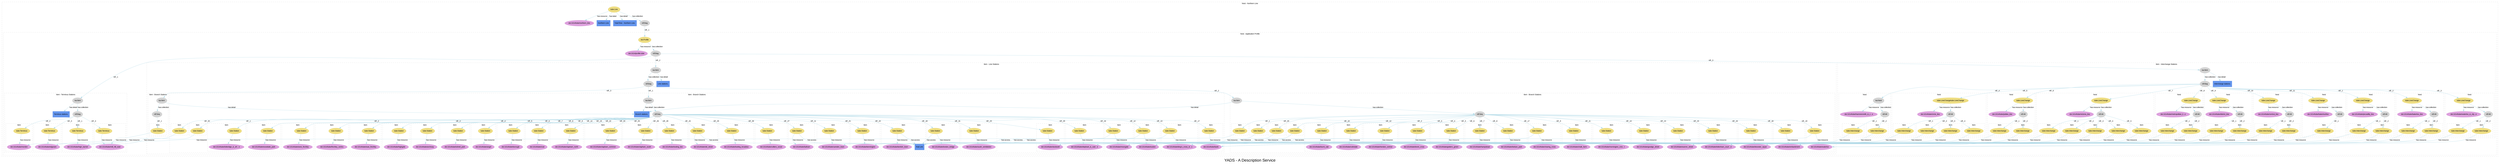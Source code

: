 
digraph yads { 



graph [

  fontname=arial, fontsize=24

  label="YADS - A Description Service"

];

node [

  fontname=arial, fontsize=11, fontcolor=black,

  style=filled, color=cornflowerblue,

];

edge [

  fontname=arial, fontsize=11, fontcolor=black,

  style=filled, color=lightblue,

];

rankdir=TB;



subgraph cluster_1 {



  style=dashed; color=lightgrey;

  fontname=arial; fontsize=11;

  fontcolor="black"; label="Nest - Northern Line";



  ":_1" [label="tube:Line", color=lightgoldenrod];

  ":_1" -> "doi:1014/tube/northern_line" [label="has:resource", URL="http://www2.elsevier.co.uk/~tony/1014/yads-schema-2002-04-03#resource"];



  ":_1" -> "node_2" [label="has:label", URL="http://www2.elsevier.co.uk/~tony/1014/yads-schema-2002-04-03#label"];

  ":_1" -> "node_3" [label="has:detail", URL="http://www2.elsevier.co.uk/~tony/1014/yads-schema-2002-04-03#detail"];

  ":_1" -> ":_2" [label="has:collection", URL="http://www2.elsevier.co.uk/~tony/1014/yads-schema-2002-04-03#collection"];

  ":_2" [label="rdf:Bag", color=lightgrey];

  "doi:1014/tube/northern_line" [color=plum, URL="http://dx.doi.org/1014/tube/northern_line"];

  "node_2" [shape=box, label="Northern Line"];

  "node_3" [shape=box, label="TubeTime - Northern Line."];

  ":_2" [label="rdf:Bag", color=lightgrey, URL="http://www.w3.org/1999/02/22-rdf-syntax-ns#Bag"];

  ":_2" -> ":_3" [label="rdf:_1", URL="http://www.w3.org/1999/02/22-rdf-syntax-ns#_1"];

":_3" [label="isa:Nest"]



subgraph cluster_3 {



  style=dashed; color=lightgrey;

  fontname=arial; fontsize=11;

  fontcolor="black"; label="Nest - Application Profile";



  ":_3" [label="doi:Profile", color=lightgoldenrod];

  ":_3" -> "doi:1014/profile.tube" [label="has:resource", URL="http://www2.elsevier.co.uk/~tony/1014/yads-schema-2002-04-03#resource"];



  ":_3" -> ":_4" [label="has:collection", URL="http://www2.elsevier.co.uk/~tony/1014/yads-schema-2002-04-03#collection"];

  ":_4" [label="rdf:Bag", color=lightgrey];

  "doi:1014/profile.tube" [color=plum, URL="http://dx.doi.org/1014/profile.tube"];

  ":_4" [label="rdf:Bag", color=lightgrey, URL="http://www.w3.org/1999/02/22-rdf-syntax-ns#Bag"];

  ":_4" -> ":_5" [label="rdf:_1", URL="http://www.w3.org/1999/02/22-rdf-syntax-ns#_1"];

":_5" [label="isa:Item"]

  ":_4" -> ":_11" [label="rdf:_2", URL="http://www.w3.org/1999/02/22-rdf-syntax-ns#_2"];

":_11" [label="isa:Item"]

  ":_4" -> ":_72" [label="rdf:_3", URL="http://www.w3.org/1999/02/22-rdf-syntax-ns#_3"];

":_72" [label="isa:Item"]



subgraph cluster_5 {



  style=dashed; color=lightgrey;

  fontname=arial; fontsize=11;

  fontcolor="black"; label="Item - Terminus Stations";



  ":_5" [label="isa:Item", color=lightgrey, URL="http://www2.elsevier.co.uk/~tony/1014/yads-schema-2002-04-03#Item"];

  ":_5" -> "node_5" [label="has:detail", URL="http://www2.elsevier.co.uk/~tony/1014/yads-schema-2002-04-03#detail"];

  ":_5" -> ":_6" [label="has:collection", URL="http://www2.elsevier.co.uk/~tony/1014/yads-schema-2002-04-03#collection"];

  ":_6" [label="rdf:Bag", color=lightgrey];

  "node_5" [shape=box, label="Terminus stations."];

  ":_6" [label="rdf:Bag", color=lightgrey, URL="http://www.w3.org/1999/02/22-rdf-syntax-ns#Bag"];

  ":_6" -> ":_7" [label="rdf:_1", URL="http://www.w3.org/1999/02/22-rdf-syntax-ns#_1"];

":_7" [label="isa:Item"]

  ":_6" -> ":_8" [label="rdf:_2", URL="http://www.w3.org/1999/02/22-rdf-syntax-ns#_2"];

":_8" [label="isa:Item"]

  ":_6" -> ":_9" [label="rdf:_3", URL="http://www.w3.org/1999/02/22-rdf-syntax-ns#_3"];

":_9" [label="isa:Item"]

  ":_6" -> ":_10" [label="rdf:_4", URL="http://www.w3.org/1999/02/22-rdf-syntax-ns#_4"];

":_10" [label="isa:Item"]



subgraph cluster_7 {



  style=dashed; color=lightgrey;

  fontname=arial; fontsize=11;

  fontcolor="black"; label="Item";



  ":_7" [label="tube:Terminus", color=lightgoldenrod];

  ":_7" -> "doi:1014/tube/high_barnet" [label="has:resource", URL="http://www2.elsevier.co.uk/~tony/1014/yads-schema-2002-04-03#resource"];



  "doi:1014/tube/high_barnet" [color=plum, URL="http://dx.doi.org/1014/tube/high_barnet"];

}



subgraph cluster_8 {



  style=dashed; color=lightgrey;

  fontname=arial; fontsize=11;

  fontcolor="black"; label="Item";



  ":_8" [label="tube:Terminus", color=lightgoldenrod];

  ":_8" -> "doi:1014/tube/morden" [label="has:resource", URL="http://www2.elsevier.co.uk/~tony/1014/yads-schema-2002-04-03#resource"];



  "doi:1014/tube/morden" [color=plum, URL="http://dx.doi.org/1014/tube/morden"];

}



subgraph cluster_9 {



  style=dashed; color=lightgrey;

  fontname=arial; fontsize=11;

  fontcolor="black"; label="Item";



  ":_9" [label="tube:Terminus", color=lightgoldenrod];

  ":_9" -> "doi:1014/tube/edgware" [label="has:resource", URL="http://www2.elsevier.co.uk/~tony/1014/yads-schema-2002-04-03#resource"];



  "doi:1014/tube/edgware" [color=plum, URL="http://dx.doi.org/1014/tube/edgware"];

}



subgraph cluster_10 {



  style=dashed; color=lightgrey;

  fontname=arial; fontsize=11;

  fontcolor="black"; label="Item";



  ":_10" [label="tube:Terminus", color=lightgoldenrod];

  ":_10" -> "doi:1014/tube/mill_hill_east" [label="has:resource", URL="http://www2.elsevier.co.uk/~tony/1014/yads-schema-2002-04-03#resource"];



  "doi:1014/tube/mill_hill_east" [color=plum, URL="http://dx.doi.org/1014/tube/mill_hill_east"];

}



}



subgraph cluster_11 {



  style=dashed; color=lightgrey;

  fontname=arial; fontsize=11;

  fontcolor="black"; label="Item - Line Stations";



  ":_11" [label="isa:Item", color=lightgrey, URL="http://www2.elsevier.co.uk/~tony/1014/yads-schema-2002-04-03#Item"];

  ":_11" -> "node_10" [label="has:detail", URL="http://www2.elsevier.co.uk/~tony/1014/yads-schema-2002-04-03#detail"];

  ":_11" -> ":_12" [label="has:collection", URL="http://www2.elsevier.co.uk/~tony/1014/yads-schema-2002-04-03#collection"];

  ":_12" [label="rdf:Bag", color=lightgrey];

  "node_10" [shape=box, label="Line stations."];

  ":_12" [label="rdf:Bag", color=lightgrey, URL="http://www.w3.org/1999/02/22-rdf-syntax-ns#Bag"];

  ":_12" -> ":_13" [label="rdf:_1", URL="http://www.w3.org/1999/02/22-rdf-syntax-ns#_1"];

":_13" [label="isa:Item"]

  ":_12" -> ":_47" [label="rdf:_2", URL="http://www.w3.org/1999/02/22-rdf-syntax-ns#_2"];

":_47" [label="isa:Item"]

  ":_12" -> ":_69" [label="rdf:_3", URL="http://www.w3.org/1999/02/22-rdf-syntax-ns#_3"];

":_69" [label="isa:Item"]



subgraph cluster_13 {



  style=dashed; color=lightgrey;

  fontname=arial; fontsize=11;

  fontcolor="black"; label="Item - Branch Stations";



  ":_13" [label="isa:Item", color=lightgrey, URL="http://www2.elsevier.co.uk/~tony/1014/yads-schema-2002-04-03#Item"];

  ":_13" -> "node_115175" [label="has:detail", URL="http://www2.elsevier.co.uk/~tony/1014/yads-schema-2002-04-03#detail"];

  ":_13" -> ":_14" [label="has:collection", URL="http://www2.elsevier.co.uk/~tony/1014/yads-schema-2002-04-03#collection"];

  ":_14" [label="rdf:Seq", color=lightgrey];

  "node_115175" [shape=box, label="Branch stations."];

  ":_14" [label="rdf:Seq", color=lightgrey, URL="http://www.w3.org/1999/02/22-rdf-syntax-ns#Seq"];

  ":_14" -> ":_15" [label="rdf:_1", URL="http://www.w3.org/1999/02/22-rdf-syntax-ns#_1"];

":_15" [label="isa:Item"]

  ":_14" -> ":_16" [label="rdf:_2", URL="http://www.w3.org/1999/02/22-rdf-syntax-ns#_2"];

":_16" [label="isa:Item"]

  ":_14" -> ":_17" [label="rdf:_3", URL="http://www.w3.org/1999/02/22-rdf-syntax-ns#_3"];

":_17" [label="isa:Item"]

  ":_14" -> ":_18" [label="rdf:_4", URL="http://www.w3.org/1999/02/22-rdf-syntax-ns#_4"];

":_18" [label="isa:Item"]

  ":_14" -> ":_19" [label="rdf:_5", URL="http://www.w3.org/1999/02/22-rdf-syntax-ns#_5"];

":_19" [label="isa:Item"]

  ":_14" -> ":_20" [label="rdf:_6", URL="http://www.w3.org/1999/02/22-rdf-syntax-ns#_6"];

":_20" [label="isa:Item"]

  ":_14" -> ":_21" [label="rdf:_7", URL="http://www.w3.org/1999/02/22-rdf-syntax-ns#_7"];

":_21" [label="isa:Item"]

  ":_14" -> ":_22" [label="rdf:_8", URL="http://www.w3.org/1999/02/22-rdf-syntax-ns#_8"];

":_22" [label="isa:Item"]

  ":_14" -> ":_23" [label="rdf:_9", URL="http://www.w3.org/1999/02/22-rdf-syntax-ns#_9"];

":_23" [label="isa:Item"]

  ":_14" -> ":_24" [label="rdf:_10", URL="http://www.w3.org/1999/02/22-rdf-syntax-ns#_10"];

":_24" [label="isa:Item"]

  ":_14" -> ":_25" [label="rdf:_11", URL="http://www.w3.org/1999/02/22-rdf-syntax-ns#_11"];

":_25" [label="isa:Item"]

  ":_14" -> ":_26" [label="rdf:_12", URL="http://www.w3.org/1999/02/22-rdf-syntax-ns#_12"];

":_26" [label="isa:Item"]

  ":_14" -> ":_27" [label="rdf:_13", URL="http://www.w3.org/1999/02/22-rdf-syntax-ns#_13"];

":_27" [label="isa:Item"]

  ":_14" -> ":_28" [label="rdf:_14", URL="http://www.w3.org/1999/02/22-rdf-syntax-ns#_14"];

":_28" [label="isa:Item"]

  ":_14" -> ":_29" [label="rdf:_15", URL="http://www.w3.org/1999/02/22-rdf-syntax-ns#_15"];

":_29" [label="isa:Item"]

  ":_14" -> ":_30" [label="rdf:_16", URL="http://www.w3.org/1999/02/22-rdf-syntax-ns#_16"];

":_30" [label="isa:Item"]

  ":_14" -> ":_31" [label="rdf:_17", URL="http://www.w3.org/1999/02/22-rdf-syntax-ns#_17"];

":_31" [label="isa:Item"]

  ":_14" -> ":_32" [label="rdf:_18", URL="http://www.w3.org/1999/02/22-rdf-syntax-ns#_18"];

":_32" [label="isa:Item"]

  ":_14" -> ":_33" [label="rdf:_19", URL="http://www.w3.org/1999/02/22-rdf-syntax-ns#_19"];

":_33" [label="isa:Item"]

  ":_14" -> ":_34" [label="rdf:_20", URL="http://www.w3.org/1999/02/22-rdf-syntax-ns#_20"];

":_34" [label="isa:Item"]

  ":_14" -> ":_35" [label="rdf:_21", URL="http://www.w3.org/1999/02/22-rdf-syntax-ns#_21"];

":_35" [label="isa:Item"]

  ":_14" -> ":_36" [label="rdf:_22", URL="http://www.w3.org/1999/02/22-rdf-syntax-ns#_22"];

":_36" [label="isa:Item"]

  ":_14" -> ":_37" [label="rdf:_23", URL="http://www.w3.org/1999/02/22-rdf-syntax-ns#_23"];

":_37" [label="isa:Item"]

  ":_14" -> ":_38" [label="rdf:_24", URL="http://www.w3.org/1999/02/22-rdf-syntax-ns#_24"];

":_38" [label="isa:Item"]

  ":_14" -> ":_39" [label="rdf:_25", URL="http://www.w3.org/1999/02/22-rdf-syntax-ns#_25"];

":_39" [label="isa:Item"]

  ":_14" -> ":_40" [label="rdf:_26", URL="http://www.w3.org/1999/02/22-rdf-syntax-ns#_26"];

":_40" [label="isa:Item"]

  ":_14" -> ":_41" [label="rdf:_27", URL="http://www.w3.org/1999/02/22-rdf-syntax-ns#_27"];

":_41" [label="isa:Item"]

  ":_14" -> ":_42" [label="rdf:_28", URL="http://www.w3.org/1999/02/22-rdf-syntax-ns#_28"];

":_42" [label="isa:Item"]

  ":_14" -> ":_43" [label="rdf:_29", URL="http://www.w3.org/1999/02/22-rdf-syntax-ns#_29"];

":_43" [label="isa:Item"]

  ":_14" -> ":_44" [label="rdf:_30", URL="http://www.w3.org/1999/02/22-rdf-syntax-ns#_30"];

":_44" [label="isa:Item"]

  ":_14" -> ":_45" [label="rdf:_31", URL="http://www.w3.org/1999/02/22-rdf-syntax-ns#_31"];

":_45" [label="isa:Item"]

  ":_14" -> ":_46" [label="rdf:_32", URL="http://www.w3.org/1999/02/22-rdf-syntax-ns#_32"];

":_46" [label="isa:Item"]



subgraph cluster_15 {



  style=dashed; color=lightgrey;

  fontname=arial; fontsize=11;

  fontcolor="black"; label="Item";



  ":_15" [label="tube:Station", color=lightgoldenrod];

  ":_15" -> "doi:1014/tube/high_barnet" [label="has:resource", URL="http://www2.elsevier.co.uk/~tony/1014/yads-schema-2002-04-03#resource"];



  "doi:1014/tube/high_barnet" [color=plum, URL="http://dx.doi.org/1014/tube/high_barnet"];

}



subgraph cluster_16 {



  style=dashed; color=lightgrey;

  fontname=arial; fontsize=11;

  fontcolor="black"; label="Item";



  ":_16" [label="tube:Station", color=lightgoldenrod];

  ":_16" -> "doi:1014/tube/totteridge_&amp;_wh...e" [label="has:resource", URL="http://www2.elsevier.co.uk/~tony/1014/yads-schema-2002-04-03#resource"];



  "doi:1014/tube/totteridge_&amp;_wh...e" [color=plum, URL="http://dx.doi.org/1014/tube/totteridge_&amp;_whetstone"];

}



subgraph cluster_17 {



  style=dashed; color=lightgrey;

  fontname=arial; fontsize=11;

  fontcolor="black"; label="Item";



  ":_17" [label="tube:Station", color=lightgoldenrod];

  ":_17" -> "doi:1014/tube/woodside_park" [label="has:resource", URL="http://www2.elsevier.co.uk/~tony/1014/yads-schema-2002-04-03#resource"];



  "doi:1014/tube/woodside_park" [color=plum, URL="http://dx.doi.org/1014/tube/woodside_park"];

}



subgraph cluster_18 {



  style=dashed; color=lightgrey;

  fontname=arial; fontsize=11;

  fontcolor="black"; label="Item";



  ":_18" [label="tube:Station", color=lightgoldenrod];

  ":_18" -> "doi:1014/tube/west_finchley" [label="has:resource", URL="http://www2.elsevier.co.uk/~tony/1014/yads-schema-2002-04-03#resource"];



  "doi:1014/tube/west_finchley" [color=plum, URL="http://dx.doi.org/1014/tube/west_finchley"];

}



subgraph cluster_19 {



  style=dashed; color=lightgrey;

  fontname=arial; fontsize=11;

  fontcolor="black"; label="Item";



  ":_19" [label="tube:Station", color=lightgoldenrod];

  ":_19" -> "doi:1014/tube/finchley_centra" [label="has:resource", URL="http://www2.elsevier.co.uk/~tony/1014/yads-schema-2002-04-03#resource"];



  "doi:1014/tube/finchley_centra" [color=plum, URL="http://dx.doi.org/1014/tube/finchley_central"];

}



subgraph cluster_20 {



  style=dashed; color=lightgrey;

  fontname=arial; fontsize=11;

  fontcolor="black"; label="Item";



  ":_20" [label="tube:Station", color=lightgoldenrod];

  ":_20" -> "doi:1014/tube/east_finchley" [label="has:resource", URL="http://www2.elsevier.co.uk/~tony/1014/yads-schema-2002-04-03#resource"];



  "doi:1014/tube/east_finchley" [color=plum, URL="http://dx.doi.org/1014/tube/east_finchley"];

}



subgraph cluster_21 {



  style=dashed; color=lightgrey;

  fontname=arial; fontsize=11;

  fontcolor="black"; label="Item";



  ":_21" [label="tube:Station", color=lightgoldenrod];

  ":_21" -> "doi:1014/tube/highgate" [label="has:resource", URL="http://www2.elsevier.co.uk/~tony/1014/yads-schema-2002-04-03#resource"];



  "doi:1014/tube/highgate" [color=plum, URL="http://dx.doi.org/1014/tube/highgate"];

}



subgraph cluster_22 {



  style=dashed; color=lightgrey;

  fontname=arial; fontsize=11;

  fontcolor="black"; label="Item";



  ":_22" [label="tube:Station", color=lightgoldenrod];

  ":_22" -> "doi:1014/tube/archway" [label="has:resource", URL="http://www2.elsevier.co.uk/~tony/1014/yads-schema-2002-04-03#resource"];


  "doi:1014/tube/archway" [color=plum, URL="http://dx.doi.org/1014/tube/archway"];

}



subgraph cluster_23 {



  style=dashed; color=lightgrey;

  fontname=arial; fontsize=11;

  fontcolor="black"; label="Item";



  ":_23" [label="tube:Station", color=lightgoldenrod];

  ":_23" -> "doi:1014/tube/tufnell_park" [label="has:resource", URL="http://www2.elsevier.co.uk/~tony/1014/yads-schema-2002-04-03#resource"];



  "doi:1014/tube/tufnell_park" [color=plum, URL="http://dx.doi.org/1014/tube/tufnell_park"];

}



subgraph cluster_24 {



  style=dashed; color=lightgrey;

  fontname=arial; fontsize=11;

  fontcolor="black"; label="Item";



  ":_24" [label="tube:Station", color=lightgoldenrod];

  ":_24" -> "doi:1014/tube/kentish_town" [label="has:resource", URL="http://www2.elsevier.co.uk/~tony/1014/yads-schema-2002-04-03#resource"];



  ":_24" -> "node_22252730323545647073" [label="has:access", URL="http://www2.elsevier.co.uk/~tony/1014/yads-schema-2002-04-03#access"];

  "doi:1014/tube/kentish_town" [color=plum, URL="http://dx.doi.org/1014/tube/kentish_town"];

  "node_22252730323545647073" [shape=box, label="Rail Link"];

}



subgraph cluster_25 {



  style=dashed; color=lightgrey;

  fontname=arial; fontsize=11;

  fontcolor="black"; label="Item";



  ":_25" [label="tube:Station", color=lightgoldenrod];

  ":_25" -> "doi:1014/tube/camden_town" [label="has:resource", URL="http://www2.elsevier.co.uk/~tony/1014/yads-schema-2002-04-03#resource"];



  "doi:1014/tube/camden_town" [color=plum, URL="http://dx.doi.org/1014/tube/camden_town"];

}



subgraph cluster_26 {



  style=dashed; color=lightgrey;

  fontname=arial; fontsize=11;

  fontcolor="black"; label="Item";



  ":_26" [label="tube:Station", color=lightgoldenrod];

  ":_26" -> "doi:1014/tube/euston" [label="has:resource", URL="http://www2.elsevier.co.uk/~tony/1014/yads-schema-2002-04-03#resource"];



  ":_26" -> "node_22252730323545647073" [label="has:access", URL="http://www2.elsevier.co.uk/~tony/1014/yads-schema-2002-04-03#access"];

  "doi:1014/tube/euston" [color=plum, URL="http://dx.doi.org/1014/tube/euston"];

  "node_22252730323545647073" [shape=box, label="Rail Link"];

}



subgraph cluster_27 {



  style=dashed; color=lightgrey;

  fontname=arial; fontsize=11;

  fontcolor="black"; label="Item";



  ":_27" [label="tube:Station", color=lightgoldenrod];

  ":_27" -> "doi:1014/tube/king's_cross_st...s" [label="has:resource", URL="http://www2.elsevier.co.uk/~tony/1014/yads-schema-2002-04-03#resource"];



  ":_27" -> "node_22252730323545647073" [label="has:access", URL="http://www2.elsevier.co.uk/~tony/1014/yads-schema-2002-04-03#access"];

  "doi:1014/tube/king's_cross_st...s" [color=plum, URL="http://dx.doi.org/1014/tube/king's_cross_st._pancras"];

  "node_22252730323545647073" [shape=box, label="Rail Link"];

}



subgraph cluster_28 {



  style=dashed; color=lightgrey;

  fontname=arial; fontsize=11;

  fontcolor="black"; label="Item";



  ":_28" [label="tube:Station", color=lightgoldenrod];

  ":_28" -> "doi:1014/tube/angel" [label="has:resource", URL="http://www2.elsevier.co.uk/~tony/1014/yads-schema-2002-04-03#resource"];



  "doi:1014/tube/angel" [color=plum, URL="http://dx.doi.org/1014/tube/angel"];

}



subgraph cluster_29 {



  style=dashed; color=lightgrey;

  fontname=arial; fontsize=11;

  fontcolor="black"; label="Item";



  ":_29" [label="tube:Station", color=lightgoldenrod];

  ":_29" -> "doi:1014/tube/old_street" [label="has:resource", URL="http://www2.elsevier.co.uk/~tony/1014/yads-schema-2002-04-03#resource"];



  ":_29" -> "node_22252730323545647073" [label="has:access", URL="http://www2.elsevier.co.uk/~tony/1014/yads-schema-2002-04-03#access"];

  "doi:1014/tube/old_street" [color=plum, URL="http://dx.doi.org/1014/tube/old_street"];

  "node_22252730323545647073" [shape=box, label="Rail Link"];

}



subgraph cluster_30 {



  style=dashed; color=lightgrey;

  fontname=arial; fontsize=11;

  fontcolor="black"; label="Item";



  ":_30" [label="tube:Station", color=lightgoldenrod];

  ":_30" -> "doi:1014/tube/moorgate" [label="has:resource", URL="http://www2.elsevier.co.uk/~tony/1014/yads-schema-2002-04-03#resource"];



  ":_30" -> "node_22252730323545647073" [label="has:access", URL="http://www2.elsevier.co.uk/~tony/1014/yads-schema-2002-04-03#access"];

  "doi:1014/tube/moorgate" [color=plum, URL="http://dx.doi.org/1014/tube/moorgate"];

  "node_22252730323545647073" [shape=box, label="Rail Link"];

}



subgraph cluster_31 {



  style=dashed; color=lightgrey;

  fontname=arial; fontsize=11;

  fontcolor="black"; label="Item";



  ":_31" [label="tube:Station", color=lightgoldenrod];

  ":_31" -> "doi:1014/tube/bank" [label="has:resource", URL="http://www2.elsevier.co.uk/~tony/1014/yads-schema-2002-04-03#resource"];



  "doi:1014/tube/bank" [color=plum, URL="http://dx.doi.org/1014/tube/bank"];

}



subgraph cluster_32 {



  style=dashed; color=lightgrey;

  fontname=arial; fontsize=11;

  fontcolor="black"; label="Item";



  ":_32" [label="tube:Station", color=lightgoldenrod];

  ":_32" -> "doi:1014/tube/london_bridge" [label="has:resource", URL="http://www2.elsevier.co.uk/~tony/1014/yads-schema-2002-04-03#resource"];



  ":_32" -> "node_22252730323545647073" [label="has:access", URL="http://www2.elsevier.co.uk/~tony/1014/yads-schema-2002-04-03#access"];

  "doi:1014/tube/london_bridge" [color=plum, URL="http://dx.doi.org/1014/tube/london_bridge"];

  "node_22252730323545647073" [shape=box, label="Rail Link"];

}



subgraph cluster_33 {



  style=dashed; color=lightgrey;

  fontname=arial; fontsize=11;

  fontcolor="black"; label="Item";



  ":_33" [label="tube:Station", color=lightgoldenrod];

  ":_33" -> "doi:1014/tube/borough" [label="has:resource", URL="http://www2.elsevier.co.uk/~tony/1014/yads-schema-2002-04-03#resource"];



  "doi:1014/tube/borough" [color=plum, URL="http://dx.doi.org/1014/tube/borough"];

}



subgraph cluster_34 {



  style=dashed; color=lightgrey;

  fontname=arial; fontsize=11;

  fontcolor="black"; label="Item";



  ":_34" [label="tube:Station", color=lightgoldenrod];

  ":_34" -> "doi:1014/tube/elephant_&amp;_cast...e" [label="has:resource", URL="http://www2.elsevier.co.uk/~tony/1014/yads-schema-2002-04-03#resource"];



  "doi:1014/tube/elephant_&amp;_cast...e" [color=plum, URL="http://dx.doi.org/1014/tube/elephant_&amp;_castle"];

}



subgraph cluster_35 {



  style=dashed; color=lightgrey;

  fontname=arial; fontsize=11;

  fontcolor="black"; label="Item";



  ":_35" [label="tube:Station", color=lightgoldenrod];

  ":_35" -> "doi:1014/tube/kennington" [label="has:resource", URL="http://www2.elsevier.co.uk/~tony/1014/yads-schema-2002-04-03#resource"];



  "doi:1014/tube/kennington" [color=plum, URL="http://dx.doi.org/1014/tube/kennington"];

}



subgraph cluster_36 {



  style=dashed; color=lightgrey;

  fontname=arial; fontsize=11;

  fontcolor="black"; label="Item";



  ":_36" [label="tube:Station", color=lightgoldenrod];

  ":_36" -> "doi:1014/tube/oval" [label="has:resource", URL="http://www2.elsevier.co.uk/~tony/1014/yads-schema-2002-04-03#resource"];



  "doi:1014/tube/oval" [color=plum, URL="http://dx.doi.org/1014/tube/oval"];

}



subgraph cluster_37 {



  style=dashed; color=lightgrey;

  fontname=arial; fontsize=11;

  fontcolor="black"; label="Item";



  ":_37" [label="tube:Station", color=lightgoldenrod];

  ":_37" -> "doi:1014/tube/stockwell" [label="has:resource", URL="http://www2.elsevier.co.uk/~tony/1014/yads-schema-2002-04-03#resource"];



  "doi:1014/tube/stockwell" [color=plum, URL="http://dx.doi.org/1014/tube/stockwell"];

}



subgraph cluster_38 {



  style=dashed; color=lightgrey;

  fontname=arial; fontsize=11;

  fontcolor="black"; label="Item";



  ":_38" [label="tube:Station", color=lightgoldenrod];

  ":_38" -> "doi:1014/tube/clapham_north" [label="has:resource", URL="http://www2.elsevier.co.uk/~tony/1014/yads-schema-2002-04-03#resource"];



  "doi:1014/tube/clapham_north" [color=plum, URL="http://dx.doi.org/1014/tube/clapham_north"];

}



subgraph cluster_39 {



  style=dashed; color=lightgrey;

  fontname=arial; fontsize=11;

  fontcolor="black"; label="Item";



  ":_39" [label="tube:Station", color=lightgoldenrod];

  ":_39" -> "doi:1014/tube/clapham_common" [label="has:resource", URL="http://www2.elsevier.co.uk/~tony/1014/yads-schema-2002-04-03#resource"];



  "doi:1014/tube/clapham_common" [color=plum, URL="http://dx.doi.org/1014/tube/clapham_common"];

}



subgraph cluster_40 {



  style=dashed; color=lightgrey;

  fontname=arial; fontsize=11;

  fontcolor="black"; label="Item";



  ":_40" [label="tube:Station", color=lightgoldenrod];

  ":_40" -> "doi:1014/tube/clapham_south" [label="has:resource", URL="http://www2.elsevier.co.uk/~tony/1014/yads-schema-2002-04-03#resource"];



  "doi:1014/tube/clapham_south" [color=plum, URL="http://dx.doi.org/1014/tube/clapham_south"];

}



subgraph cluster_41 {



  style=dashed; color=lightgrey;

  fontname=arial; fontsize=11;

  fontcolor="black"; label="Item";



  ":_41" [label="tube:Station", color=lightgoldenrod];

  ":_41" -> "doi:1014/tube/balham" [label="has:resource", URL="http://www2.elsevier.co.uk/~tony/1014/yads-schema-2002-04-03#resource"];



  ":_41" -> "node_22252730323545647073" [label="has:access", URL="http://www2.elsevier.co.uk/~tony/1014/yads-schema-2002-04-03#access"];

  "doi:1014/tube/balham" [color=plum, URL="http://dx.doi.org/1014/tube/balham"];

  "node_22252730323545647073" [shape=box, label="Rail Link"];

}



subgraph cluster_42 {



  style=dashed; color=lightgrey;

  fontname=arial; fontsize=11;

  fontcolor="black"; label="Item";



  ":_42" [label="tube:Station", color=lightgoldenrod];

  ":_42" -> "doi:1014/tube/tooting_bec" [label="has:resource", URL="http://www2.elsevier.co.uk/~tony/1014/yads-schema-2002-04-03#resource"];



  "doi:1014/tube/tooting_bec" [color=plum, URL="http://dx.doi.org/1014/tube/tooting_bec"];

}



subgraph cluster_43 {



  style=dashed; color=lightgrey;

  fontname=arial; fontsize=11;

  fontcolor="black"; label="Item";



  ":_43" [label="tube:Station", color=lightgoldenrod];

  ":_43" -> "doi:1014/tube/tooting_broadwa" [label="has:resource", URL="http://www2.elsevier.co.uk/~tony/1014/yads-schema-2002-04-03#resource"];



  "doi:1014/tube/tooting_broadwa" [color=plum, URL="http://dx.doi.org/1014/tube/tooting_broadway"];

}



subgraph cluster_44 {



  style=dashed; color=lightgrey;

  fontname=arial; fontsize=11;

  fontcolor="black"; label="Item";



  ":_44" [label="tube:Station", color=lightgoldenrod];

  ":_44" -> "doi:1014/tube/colliers_wood" [label="has:resource", URL="http://www2.elsevier.co.uk/~tony/1014/yads-schema-2002-04-03#resource"];



  "doi:1014/tube/colliers_wood" [color=plum, URL="http://dx.doi.org/1014/tube/colliers_wood"];

}



subgraph cluster_45 {



  style=dashed; color=lightgrey;

  fontname=arial; fontsize=11;

  fontcolor="black"; label="Item";



  ":_45" [label="tube:Station", color=lightgoldenrod];

  ":_45" -> "doi:1014/tube/south_wimbledon" [label="has:resource", URL="http://www2.elsevier.co.uk/~tony/1014/yads-schema-2002-04-03#resource"];



  "doi:1014/tube/south_wimbledon" [color=plum, URL="http://dx.doi.org/1014/tube/south_wimbledon"];

}



subgraph cluster_46 {



  style=dashed; color=lightgrey;

  fontname=arial; fontsize=11;

  fontcolor="black"; label="Item";



  ":_46" [label="tube:Station", color=lightgoldenrod];

  ":_46" -> "doi:1014/tube/morden" [label="has:resource", URL="http://www2.elsevier.co.uk/~tony/1014/yads-schema-2002-04-03#resource"];



  "doi:1014/tube/morden" [color=plum, URL="http://dx.doi.org/1014/tube/morden"];

}



}



subgraph cluster_47 {



  style=dashed; color=lightgrey;

  fontname=arial; fontsize=11;

  fontcolor="black"; label="Item - Branch Stations";



  ":_47" [label="isa:Item", color=lightgrey, URL="http://www2.elsevier.co.uk/~tony/1014/yads-schema-2002-04-03#Item"];

  ":_47" -> "node_115175" [label="has:detail", URL="http://www2.elsevier.co.uk/~tony/1014/yads-schema-2002-04-03#detail"];

  ":_47" -> ":_48" [label="has:collection", URL="http://www2.elsevier.co.uk/~tony/1014/yads-schema-2002-04-03#collection"];

  ":_48" [label="rdf:Seq", color=lightgrey];

  "node_115175" [shape=box, label="Branch stations."];

  ":_48" [label="rdf:Seq", color=lightgrey, URL="http://www.w3.org/1999/02/22-rdf-syntax-ns#Seq"];

  ":_48" -> ":_49" [label="rdf:_1", URL="http://www.w3.org/1999/02/22-rdf-syntax-ns#_1"];

":_49" [label="isa:Item"]

  ":_48" -> ":_50" [label="rdf:_2", URL="http://www.w3.org/1999/02/22-rdf-syntax-ns#_2"];

":_50" [label="isa:Item"]

  ":_48" -> ":_51" [label="rdf:_3", URL="http://www.w3.org/1999/02/22-rdf-syntax-ns#_3"];

":_51" [label="isa:Item"]

  ":_48" -> ":_52" [label="rdf:_4", URL="http://www.w3.org/1999/02/22-rdf-syntax-ns#_4"];

":_52" [label="isa:Item"]

  ":_48" -> ":_53" [label="rdf:_5", URL="http://www.w3.org/1999/02/22-rdf-syntax-ns#_5"];

":_53" [label="isa:Item"]

  ":_48" -> ":_54" [label="rdf:_6", URL="http://www.w3.org/1999/02/22-rdf-syntax-ns#_6"];

":_54" [label="isa:Item"]

  ":_48" -> ":_55" [label="rdf:_7", URL="http://www.w3.org/1999/02/22-rdf-syntax-ns#_7"];

":_55" [label="isa:Item"]

  ":_48" -> ":_56" [label="rdf:_8", URL="http://www.w3.org/1999/02/22-rdf-syntax-ns#_8"];

":_56" [label="isa:Item"]

  ":_48" -> ":_57" [label="rdf:_9", URL="http://www.w3.org/1999/02/22-rdf-syntax-ns#_9"];

":_57" [label="isa:Item"]

  ":_48" -> ":_58" [label="rdf:_10", URL="http://www.w3.org/1999/02/22-rdf-syntax-ns#_10"];

":_58" [label="isa:Item"]

  ":_48" -> ":_59" [label="rdf:_11", URL="http://www.w3.org/1999/02/22-rdf-syntax-ns#_11"];

":_59" [label="isa:Item"]

  ":_48" -> ":_60" [label="rdf:_12", URL="http://www.w3.org/1999/02/22-rdf-syntax-ns#_12"];

":_60" [label="isa:Item"]

  ":_48" -> ":_61" [label="rdf:_13", URL="http://www.w3.org/1999/02/22-rdf-syntax-ns#_13"];

":_61" [label="isa:Item"]

  ":_48" -> ":_62" [label="rdf:_14", URL="http://www.w3.org/1999/02/22-rdf-syntax-ns#_14"];

":_62" [label="isa:Item"]

  ":_48" -> ":_63" [label="rdf:_15", URL="http://www.w3.org/1999/02/22-rdf-syntax-ns#_15"];

":_63" [label="isa:Item"]

  ":_48" -> ":_64" [label="rdf:_16", URL="http://www.w3.org/1999/02/22-rdf-syntax-ns#_16"];

":_64" [label="isa:Item"]

  ":_48" -> ":_65" [label="rdf:_17", URL="http://www.w3.org/1999/02/22-rdf-syntax-ns#_17"];

":_65" [label="isa:Item"]

  ":_48" -> ":_66" [label="rdf:_18", URL="http://www.w3.org/1999/02/22-rdf-syntax-ns#_18"];

":_66" [label="isa:Item"]

  ":_48" -> ":_67" [label="rdf:_19", URL="http://www.w3.org/1999/02/22-rdf-syntax-ns#_19"];

":_67" [label="isa:Item"]

  ":_48" -> ":_68" [label="rdf:_20", URL="http://www.w3.org/1999/02/22-rdf-syntax-ns#_20"];

":_68" [label="isa:Item"]



subgraph cluster_49 {



  style=dashed; color=lightgrey;

  fontname=arial; fontsize=11;

  fontcolor="black"; label="Item";



  ":_49" [label="tube:Station", color=lightgoldenrod];

  ":_49" -> "doi:1014/tube/edgware" [label="has:resource", URL="http://www2.elsevier.co.uk/~tony/1014/yads-schema-2002-04-03#resource"];



  "doi:1014/tube/edgware" [color=plum, URL="http://dx.doi.org/1014/tube/edgware"];

}



subgraph cluster_50 {



  style=dashed; color=lightgrey;

  fontname=arial; fontsize=11;

  fontcolor="black"; label="Item";



  ":_50" [label="tube:Station", color=lightgoldenrod];

  ":_50" -> "doi:1014/tube/burnt_oak" [label="has:resource", URL="http://www2.elsevier.co.uk/~tony/1014/yads-schema-2002-04-03#resource"];



  "doi:1014/tube/burnt_oak" [color=plum, URL="http://dx.doi.org/1014/tube/burnt_oak"];

}



subgraph cluster_51 {



  style=dashed; color=lightgrey;

  fontname=arial; fontsize=11;

  fontcolor="black"; label="Item";



  ":_51" [label="tube:Station", color=lightgoldenrod];

  ":_51" -> "doi:1014/tube/colindale" [label="has:resource", URL="http://www2.elsevier.co.uk/~tony/1014/yads-schema-2002-04-03#resource"];



  "doi:1014/tube/colindale" [color=plum, URL="http://dx.doi.org/1014/tube/colindale"];

}



subgraph cluster_52 {



  style=dashed; color=lightgrey;

  fontname=arial; fontsize=11;

  fontcolor="black"; label="Item";



  ":_52" [label="tube:Station", color=lightgoldenrod];

  ":_52" -> "doi:1014/tube/hendon_central" [label="has:resource", URL="http://www2.elsevier.co.uk/~tony/1014/yads-schema-2002-04-03#resource"];



  "doi:1014/tube/hendon_central" [color=plum, URL="http://dx.doi.org/1014/tube/hendon_central"];

}



subgraph cluster_53 {



  style=dashed; color=lightgrey;

  fontname=arial; fontsize=11;

  fontcolor="black"; label="Item";



  ":_53" [label="tube:Station", color=lightgoldenrod];

  ":_53" -> "doi:1014/tube/brent_cross" [label="has:resource", URL="http://www2.elsevier.co.uk/~tony/1014/yads-schema-2002-04-03#resource"];



  "doi:1014/tube/brent_cross" [color=plum, URL="http://dx.doi.org/1014/tube/brent_cross"];

}



subgraph cluster_54 {



  style=dashed; color=lightgrey;

  fontname=arial; fontsize=11;

  fontcolor="black"; label="Item";



  ":_54" [label="tube:Station", color=lightgoldenrod];

  ":_54" -> "doi:1014/tube/golders_green" [label="has:resource", URL="http://www2.elsevier.co.uk/~tony/1014/yads-schema-2002-04-03#resource"];



  "doi:1014/tube/golders_green" [color=plum, URL="http://dx.doi.org/1014/tube/golders_green"];

}



subgraph cluster_55 {



  style=dashed; color=lightgrey;

  fontname=arial; fontsize=11;

  fontcolor="black"; label="Item";



  ":_55" [label="tube:Station", color=lightgoldenrod];

  ":_55" -> "doi:1014/tube/hampstead" [label="has:resource", URL="http://www2.elsevier.co.uk/~tony/1014/yads-schema-2002-04-03#resource"];



  "doi:1014/tube/hampstead" [color=plum, URL="http://dx.doi.org/1014/tube/hampstead"];

}



subgraph cluster_56 {



  style=dashed; color=lightgrey;

  fontname=arial; fontsize=11;

  fontcolor="black"; label="Item";



  ":_56" [label="tube:Station", color=lightgoldenrod];

  ":_56" -> "doi:1014/tube/belsize_park" [label="has:resource", URL="http://www2.elsevier.co.uk/~tony/1014/yads-schema-2002-04-03#resource"];



  "doi:1014/tube/belsize_park" [color=plum, URL="http://dx.doi.org/1014/tube/belsize_park"];

}



subgraph cluster_57 {



  style=dashed; color=lightgrey;

  fontname=arial; fontsize=11;

  fontcolor="black"; label="Item";



  ":_57" [label="tube:Station", color=lightgoldenrod];

  ":_57" -> "doi:1014/tube/chalk_farm" [label="has:resource", URL="http://www2.elsevier.co.uk/~tony/1014/yads-schema-2002-04-03#resource"];



  "doi:1014/tube/chalk_farm" [color=plum, URL="http://dx.doi.org/1014/tube/chalk_farm"];

}



subgraph cluster_58 {



  style=dashed; color=lightgrey;

  fontname=arial; fontsize=11;

  fontcolor="black"; label="Item";



  ":_58" [label="tube:Station", color=lightgoldenrod];

  ":_58" -> "doi:1014/tube/camden_town" [label="has:resource", URL="http://www2.elsevier.co.uk/~tony/1014/yads-schema-2002-04-03#resource"];



  "doi:1014/tube/camden_town" [color=plum, URL="http://dx.doi.org/1014/tube/camden_town"];

}



subgraph cluster_59 {



  style=dashed; color=lightgrey;

  fontname=arial; fontsize=11;

  fontcolor="black"; label="Item";



  ":_59" [label="tube:Station", color=lightgoldenrod];

  ":_59" -> "doi:1014/tube/mornington_cres...t" [label="has:resource", URL="http://www2.elsevier.co.uk/~tony/1014/yads-schema-2002-04-03#resource"];



  "doi:1014/tube/mornington_cres...t" [color=plum, URL="http://dx.doi.org/1014/tube/mornington_crescent"];

}



subgraph cluster_60 {



  style=dashed; color=lightgrey;

  fontname=arial; fontsize=11;

  fontcolor="black"; label="Item";



  ":_60" [label="tube:Station", color=lightgoldenrod];

  ":_60" -> "doi:1014/tube/euston" [label="has:resource", URL="http://www2.elsevier.co.uk/~tony/1014/yads-schema-2002-04-03#resource"];



  ":_60" -> "node_22252730323545647073" [label="has:access", URL="http://www2.elsevier.co.uk/~tony/1014/yads-schema-2002-04-03#access"];

  "doi:1014/tube/euston" [color=plum, URL="http://dx.doi.org/1014/tube/euston"];

  "node_22252730323545647073" [shape=box, label="Rail Link"];

}



subgraph cluster_61 {



  style=dashed; color=lightgrey;

  fontname=arial; fontsize=11;

  fontcolor="black"; label="Item";



  ":_61" [label="tube:Station", color=lightgoldenrod];

  ":_61" -> "doi:1014/tube/warren_street" [label="has:resource", URL="http://www2.elsevier.co.uk/~tony/1014/yads-schema-2002-04-03#resource"];



  "doi:1014/tube/warren_street" [color=plum, URL="http://dx.doi.org/1014/tube/warren_street"];

}



subgraph cluster_62 {



  style=dashed; color=lightgrey;

  fontname=arial; fontsize=11;

  fontcolor="black"; label="Item";



  ":_62" [label="tube:Station", color=lightgoldenrod];

  ":_62" -> "doi:1014/tube/goodge_street" [label="has:resource", URL="http://www2.elsevier.co.uk/~tony/1014/yads-schema-2002-04-03#resource"];



  "doi:1014/tube/goodge_street" [color=plum, URL="http://dx.doi.org/1014/tube/goodge_street"];

}



subgraph cluster_63 {



  style=dashed; color=lightgrey;

  fontname=arial; fontsize=11;

  fontcolor="black"; label="Item";



  ":_63" [label="tube:Station", color=lightgoldenrod];

  ":_63" -> "doi:1014/tube/tottenham_court...d" [label="has:resource", URL="http://www2.elsevier.co.uk/~tony/1014/yads-schema-2002-04-03#resource"];



  "doi:1014/tube/tottenham_court...d" [color=plum, URL="http://dx.doi.org/1014/tube/tottenham_court_road"];

}



subgraph cluster_64 {



  style=dashed; color=lightgrey;

  fontname=arial; fontsize=11;

  fontcolor="black"; label="Item";



  ":_64" [label="tube:Station", color=lightgoldenrod];

  ":_64" -> "doi:1014/tube/leicester_squar" [label="has:resource", URL="http://www2.elsevier.co.uk/~tony/1014/yads-schema-2002-04-03#resource"];



  "doi:1014/tube/leicester_squar" [color=plum, URL="http://dx.doi.org/1014/tube/leicester_square"];

}



subgraph cluster_65 {



  style=dashed; color=lightgrey;

  fontname=arial; fontsize=11;

  fontcolor="black"; label="Item";



  ":_65" [label="tube:Station", color=lightgoldenrod];

  ":_65" -> "doi:1014/tube/charing_cross" [label="has:resource", URL="http://www2.elsevier.co.uk/~tony/1014/yads-schema-2002-04-03#resource"];



  ":_65" -> "node_22252730323545647073" [label="has:access", URL="http://www2.elsevier.co.uk/~tony/1014/yads-schema-2002-04-03#access"];

  "doi:1014/tube/charing_cross" [color=plum, URL="http://dx.doi.org/1014/tube/charing_cross"];

  "node_22252730323545647073" [shape=box, label="Rail Link"];

}



subgraph cluster_66 {



  style=dashed; color=lightgrey;

  fontname=arial; fontsize=11;

  fontcolor="black"; label="Item";



  ":_66" [label="tube:Station", color=lightgoldenrod];

  ":_66" -> "doi:1014/tube/embankment" [label="has:resource", URL="http://www2.elsevier.co.uk/~tony/1014/yads-schema-2002-04-03#resource"];



  "doi:1014/tube/embankment" [color=plum, URL="http://dx.doi.org/1014/tube/embankment"];

}



subgraph cluster_67 {



  style=dashed; color=lightgrey;

  fontname=arial; fontsize=11;

  fontcolor="black"; label="Item";



  ":_67" [label="tube:Station", color=lightgoldenrod];

  ":_67" -> "doi:1014/tube/waterloo" [label="has:resource", URL="http://www2.elsevier.co.uk/~tony/1014/yads-schema-2002-04-03#resource"];



  ":_67" -> "node_22252730323545647073" [label="has:access", URL="http://www2.elsevier.co.uk/~tony/1014/yads-schema-2002-04-03#access"];

  "doi:1014/tube/waterloo" [color=plum, URL="http://dx.doi.org/1014/tube/waterloo"];

  "node_22252730323545647073" [shape=box, label="Rail Link"];

}



subgraph cluster_68 {



  style=dashed; color=lightgrey;

  fontname=arial; fontsize=11;

  fontcolor="black"; label="Item";



  ":_68" [label="tube:Station", color=lightgoldenrod];

  ":_68" -> "doi:1014/tube/kennington" [label="has:resource", URL="http://www2.elsevier.co.uk/~tony/1014/yads-schema-2002-04-03#resource"];



  "doi:1014/tube/kennington" [color=plum, URL="http://dx.doi.org/1014/tube/kennington"];

}



}



subgraph cluster_69 {



  style=dashed; color=lightgrey;

  fontname=arial; fontsize=11;

  fontcolor="black"; label="Item - Branch Stations";



  ":_69" [label="isa:Item", color=lightgrey, URL="http://www2.elsevier.co.uk/~tony/1014/yads-schema-2002-04-03#Item"];

  ":_69" -> "node_115175" [label="has:detail", URL="http://www2.elsevier.co.uk/~tony/1014/yads-schema-2002-04-03#detail"];

  ":_69" -> ":_70" [label="has:collection", URL="http://www2.elsevier.co.uk/~tony/1014/yads-schema-2002-04-03#collection"];

  ":_70" [label="rdf:Seq", color=lightgrey];

  "node_115175" [shape=box, label="Branch stations."];

  ":_70" [label="rdf:Seq", color=lightgrey, URL="http://www.w3.org/1999/02/22-rdf-syntax-ns#Seq"];

  ":_70" -> ":_71" [label="rdf:_1", URL="http://www.w3.org/1999/02/22-rdf-syntax-ns#_1"];

":_71" [label="isa:Item"]



subgraph cluster_71 {



  style=dashed; color=lightgrey;

  fontname=arial; fontsize=11;

  fontcolor="black"; label="Item";



  ":_71" [label="tube:Station", color=lightgoldenrod];

  ":_71" -> "doi:1014/tube/mill_hill_east" [label="has:resource", URL="http://www2.elsevier.co.uk/~tony/1014/yads-schema-2002-04-03#resource"];



  "doi:1014/tube/mill_hill_east" [color=plum, URL="http://dx.doi.org/1014/tube/mill_hill_east"];

}



}



}



subgraph cluster_72 {



  style=dashed; color=lightgrey;

  fontname=arial; fontsize=11;

  fontcolor="black"; label="Item - Interchange Stations";



  ":_72" [label="isa:Item", color=lightgrey, URL="http://www2.elsevier.co.uk/~tony/1014/yads-schema-2002-04-03#Item"];

  ":_72" -> "node_77" [label="has:detail", URL="http://www2.elsevier.co.uk/~tony/1014/yads-schema-2002-04-03#detail"];

  ":_72" -> ":_73" [label="has:collection", URL="http://www2.elsevier.co.uk/~tony/1014/yads-schema-2002-04-03#collection"];

  ":_73" [label="rdf:Bag", color=lightgrey];

  "node_77" [shape=box, label="Interchange stations."];

  ":_73" [label="rdf:Bag", color=lightgrey, URL="http://www.w3.org/1999/02/22-rdf-syntax-ns#Bag"];

  ":_73" -> ":_74" [label="rdf:_1", URL="http://www.w3.org/1999/02/22-rdf-syntax-ns#_1"];

":_74" [label="isa:Nest"]

  ":_73" -> ":_78" [label="rdf:_2", URL="http://www.w3.org/1999/02/22-rdf-syntax-ns#_2"];

":_78" [label="isa:Nest"]

  ":_73" -> ":_82" [label="rdf:_3", URL="http://www.w3.org/1999/02/22-rdf-syntax-ns#_3"];

":_82" [label="isa:Nest"]

  ":_73" -> ":_86" [label="rdf:_4", URL="http://www.w3.org/1999/02/22-rdf-syntax-ns#_4"];

":_86" [label="isa:Nest"]

  ":_73" -> ":_90" [label="rdf:_5", URL="http://www.w3.org/1999/02/22-rdf-syntax-ns#_5"];

":_90" [label="isa:Nest"]

  ":_73" -> ":_96" [label="rdf:_6", URL="http://www.w3.org/1999/02/22-rdf-syntax-ns#_6"];

":_96" [label="isa:Nest"]

  ":_73" -> ":_100" [label="rdf:_7", URL="http://www.w3.org/1999/02/22-rdf-syntax-ns#_7"];

":_100" [label="isa:Nest"]

  ":_73" -> ":_107" [label="rdf:_8", URL="http://www.w3.org/1999/02/22-rdf-syntax-ns#_8"];

":_107" [label="isa:Nest"]

  ":_73" -> ":_111" [label="rdf:_9", URL="http://www.w3.org/1999/02/22-rdf-syntax-ns#_9"];

":_111" [label="isa:Nest"]

  ":_73" -> ":_115" [label="rdf:_10", URL="http://www.w3.org/1999/02/22-rdf-syntax-ns#_10"];

":_115" [label="isa:Nest"]

  ":_73" -> ":_119" [label="rdf:_11", URL="http://www.w3.org/1999/02/22-rdf-syntax-ns#_11"];

":_119" [label="isa:Nest"]



subgraph cluster_74 {



  style=dashed; color=lightgrey;

  fontname=arial; fontsize=11;

  fontcolor="black"; label="Nest";



  ":_74" [label="tube:LineChange", color=lightgoldenrod];

  ":_74" -> "doi:1014/tube/piccadilly_line" [label="has:resource", URL="http://www2.elsevier.co.uk/~tony/1014/yads-schema-2002-04-03#resource"];

  ":_74" -> ":_75" [label="has:collection", URL="http://www2.elsevier.co.uk/~tony/1014/yads-schema-2002-04-03#collection"];

  ":_75" [label="rdf:Alt", color=lightgrey];



  "doi:1014/tube/piccadilly_line" [color=plum, URL="http://dx.doi.org/1014/tube/piccadilly_line"];

  ":_75" [label="rdf:Alt", color=lightgrey, URL="http://www.w3.org/1999/02/22-rdf-syntax-ns#Alt"];

  ":_75" -> ":_76" [label="rdf:_1", URL="http://www.w3.org/1999/02/22-rdf-syntax-ns#_1"];

":_76" [label="isa:Item"]

  ":_75" -> ":_77" [label="rdf:_2", URL="http://www.w3.org/1999/02/22-rdf-syntax-ns#_2"];

":_77" [label="isa:Item"]



subgraph cluster_76 {



  style=dashed; color=lightgrey;

  fontname=arial; fontsize=11;

  fontcolor="black"; label="Item";



  ":_76" [label="tube:Interchange", color=lightgoldenrod];

  ":_76" -> "doi:1014/tube/king's_cross_st...s" [label="has:resource", URL="http://www2.elsevier.co.uk/~tony/1014/yads-schema-2002-04-03#resource"];



  "doi:1014/tube/king's_cross_st...s" [color=plum, URL="http://dx.doi.org/1014/tube/king's_cross_st._pancras"];

}



subgraph cluster_77 {



  style=dashed; color=lightgrey;

  fontname=arial; fontsize=11;

  fontcolor="black"; label="Item";



  ":_77" [label="tube:Interchange", color=lightgoldenrod];

  ":_77" -> "doi:1014/tube/leicester_squar" [label="has:resource", URL="http://www2.elsevier.co.uk/~tony/1014/yads-schema-2002-04-03#resource"];



  "doi:1014/tube/leicester_squar" [color=plum, URL="http://dx.doi.org/1014/tube/leicester_square"];

}



}



subgraph cluster_78 {



  style=dashed; color=lightgrey;

  fontname=arial; fontsize=11;

  fontcolor="black"; label="Nest";



  ":_78" [label="tube:LineChange", color=lightgoldenrod];

  ":_78" -> "doi:1014/tube/bakerloo_line" [label="has:resource", URL="http://www2.elsevier.co.uk/~tony/1014/yads-schema-2002-04-03#resource"];

  ":_78" -> ":_79" [label="has:collection", URL="http://www2.elsevier.co.uk/~tony/1014/yads-schema-2002-04-03#collection"];

  ":_79" [label="rdf:Alt", color=lightgrey];



  "doi:1014/tube/bakerloo_line" [color=plum, URL="http://dx.doi.org/1014/tube/bakerloo_line"];

  ":_79" [label="rdf:Alt", color=lightgrey, URL="http://www.w3.org/1999/02/22-rdf-syntax-ns#Alt"];

  ":_79" -> ":_80" [label="rdf:_1", URL="http://www.w3.org/1999/02/22-rdf-syntax-ns#_1"];

":_80" [label="isa:Item"]

  ":_79" -> ":_81" [label="rdf:_2", URL="http://www.w3.org/1999/02/22-rdf-syntax-ns#_2"];

":_81" [label="isa:Item"]



subgraph cluster_80 {



  style=dashed; color=lightgrey;

  fontname=arial; fontsize=11;

  fontcolor="black"; label="Item";



  ":_80" [label="tube:Interchange", color=lightgoldenrod];

  ":_80" -> "doi:1014/tube/embankment" [label="has:resource", URL="http://www2.elsevier.co.uk/~tony/1014/yads-schema-2002-04-03#resource"];



  "doi:1014/tube/embankment" [color=plum, URL="http://dx.doi.org/1014/tube/embankment"];

}



subgraph cluster_81 {



  style=dashed; color=lightgrey;

  fontname=arial; fontsize=11;

  fontcolor="black"; label="Item";



  ":_81" [label="tube:Interchange", color=lightgoldenrod];

  ":_81" -> "doi:1014/tube/waterloo" [label="has:resource", URL="http://www2.elsevier.co.uk/~tony/1014/yads-schema-2002-04-03#resource"];



  "doi:1014/tube/waterloo" [color=plum, URL="http://dx.doi.org/1014/tube/waterloo"];

}



}



subgraph cluster_82 {



  style=dashed; color=lightgrey;

  fontname=arial; fontsize=11;

  fontcolor="black"; label="Nest";



  ":_82" [label="tube:LineChange", color=lightgoldenrod];

  ":_82" -> "doi:1014/tube/waterloo_&amp;_city...e" [label="has:resource", URL="http://www2.elsevier.co.uk/~tony/1014/yads-schema-2002-04-03#resource"];

  ":_82" -> ":_83" [label="has:collection", URL="http://www2.elsevier.co.uk/~tony/1014/yads-schema-2002-04-03#collection"];

  ":_83" [label="rdf:Alt", color=lightgrey];



  "doi:1014/tube/waterloo_&amp;_city...e" [color=plum, URL="http://dx.doi.org/1014/tube/waterloo_&amp;_city_line"];

  ":_83" [label="rdf:Alt", color=lightgrey, URL="http://www.w3.org/1999/02/22-rdf-syntax-ns#Alt"];

  ":_83" -> ":_84" [label="rdf:_1", URL="http://www.w3.org/1999/02/22-rdf-syntax-ns#_1"];

":_84" [label="isa:Item"]

  ":_83" -> ":_85" [label="rdf:_2", URL="http://www.w3.org/1999/02/22-rdf-syntax-ns#_2"];

":_85" [label="isa:Item"]



subgraph cluster_84 {



  style=dashed; color=lightgrey;

  fontname=arial; fontsize=11;

  fontcolor="black"; label="Item";



  ":_84" [label="tube:Interchange", color=lightgoldenrod];

  ":_84" -> "doi:1014/tube/bank" [label="has:resource", URL="http://www2.elsevier.co.uk/~tony/1014/yads-schema-2002-04-03#resource"];



  "doi:1014/tube/bank" [color=plum, URL="http://dx.doi.org/1014/tube/bank"];

}



subgraph cluster_85 {



  style=dashed; color=lightgrey;

  fontname=arial; fontsize=11;

  fontcolor="black"; label="Item";



  ":_85" [label="tube:Interchange", color=lightgoldenrod];

  ":_85" -> "doi:1014/tube/waterloo" [label="has:resource", URL="http://www2.elsevier.co.uk/~tony/1014/yads-schema-2002-04-03#resource"];



  "doi:1014/tube/waterloo" [color=plum, URL="http://dx.doi.org/1014/tube/waterloo"];

}



}



subgraph cluster_86 {



  style=dashed; color=lightgrey;

  fontname=arial; fontsize=11;

  fontcolor="black"; label="Nest";



  ":_86" [label="isa:Nest", color=lightgrey, URL="http://www2.elsevier.co.uk/~tony/1014/yads-schema-2002-04-03#Nest"];

  ":_86" -> "doi:1014/tube/hammersmith_&amp;_c...e" [label="has:resource", URL="http://www2.elsevier.co.uk/~tony/1014/yads-schema-2002-04-03#resource"];

  ":_86" -> ":_87" [label="has:collection", URL="http://www2.elsevier.co.uk/~tony/1014/yads-schema-2002-04-03#collection"];

  ":_87" [label="rdf:Alt", color=lightgrey];

  "doi:1014/tube/hammersmith_&amp;_c...e" [color=plum, URL="http://dx.doi.org/1014/tube/hammersmith_&amp;_city_line"];

  ":_87" [label="rdf:Alt", color=lightgrey, URL="http://www.w3.org/1999/02/22-rdf-syntax-ns#Alt"];

  ":_87" -> ":_88" [label="rdf:_1", URL="http://www.w3.org/1999/02/22-rdf-syntax-ns#_1"];

":_88" [label="isa:Item"]

  ":_87" -> ":_89" [label="rdf:_2", URL="http://www.w3.org/1999/02/22-rdf-syntax-ns#_2"];

":_89" [label="isa:Item"]



subgraph cluster_88 {



  style=dashed; color=lightgrey;

  fontname=arial; fontsize=11;

  fontcolor="black"; label="Item";



  ":_88" [label="tube:Interchange", color=lightgoldenrod];

  ":_88" -> "doi:1014/tube/king's_cross_st...s" [label="has:resource", URL="http://www2.elsevier.co.uk/~tony/1014/yads-schema-2002-04-03#resource"];



  "doi:1014/tube/king's_cross_st...s" [color=plum, URL="http://dx.doi.org/1014/tube/king's_cross_st._pancras"];

}



subgraph cluster_89 {



  style=dashed; color=lightgrey;

  fontname=arial; fontsize=11;

  fontcolor="black"; label="Item";



  ":_89" [label="tube:Interchange", color=lightgoldenrod];

  ":_89" -> "doi:1014/tube/moorgate" [label="has:resource", URL="http://www2.elsevier.co.uk/~tony/1014/yads-schema-2002-04-03#resource"];



  "doi:1014/tube/moorgate" [color=plum, URL="http://dx.doi.org/1014/tube/moorgate"];

}



}



subgraph cluster_90 {



  style=dashed; color=lightgrey;

  fontname=arial; fontsize=11;

  fontcolor="black"; label="Nest";



  ":_90" [label="tube:LineChangetube:LineChange", color=lightgoldenrod];

  ":_90" -> "doi:1014/tube/circle_line" [label="has:resource", URL="http://www2.elsevier.co.uk/~tony/1014/yads-schema-2002-04-03#resource"];



  ":_90" -> ":_91" [label="has:collection", URL="http://www2.elsevier.co.uk/~tony/1014/yads-schema-2002-04-03#collection"];

  ":_91" [label="rdf:Alt", color=lightgrey];



  "doi:1014/tube/circle_line" [color=plum, URL="http://dx.doi.org/1014/tube/circle_line"];

  ":_91" [label="rdf:Alt", color=lightgrey, URL="http://www.w3.org/1999/02/22-rdf-syntax-ns#Alt"];

  ":_91" -> ":_92" [label="rdf:_1", URL="http://www.w3.org/1999/02/22-rdf-syntax-ns#_1"];

":_92" [label="isa:Item"]

  ":_91" -> ":_93" [label="rdf:_2", URL="http://www.w3.org/1999/02/22-rdf-syntax-ns#_2"];

":_93" [label="isa:Item"]

  ":_91" -> ":_94" [label="rdf:_3", URL="http://www.w3.org/1999/02/22-rdf-syntax-ns#_3"];

":_94" [label="isa:Item"]

  ":_91" -> ":_95" [label="rdf:_4", URL="http://www.w3.org/1999/02/22-rdf-syntax-ns#_4"];

":_95" [label="isa:Item"]



subgraph cluster_92 {



  style=dashed; color=lightgrey;

  fontname=arial; fontsize=11;

  fontcolor="black"; label="Item";



  ":_92" [label="tube:Interchange", color=lightgoldenrod];

  ":_92" -> "doi:1014/tube/king's_cross_st...s" [label="has:resource", URL="http://www2.elsevier.co.uk/~tony/1014/yads-schema-2002-04-03#resource"];



  "doi:1014/tube/king's_cross_st...s" [color=plum, URL="http://dx.doi.org/1014/tube/king's_cross_st._pancras"];

}



subgraph cluster_93 {



  style=dashed; color=lightgrey;

  fontname=arial; fontsize=11;

  fontcolor="black"; label="Item";



  ":_93" [label="tube:Interchange", color=lightgoldenrod];

  ":_93" -> "doi:1014/tube/moorgate" [label="has:resource", URL="http://www2.elsevier.co.uk/~tony/1014/yads-schema-2002-04-03#resource"];



  "doi:1014/tube/moorgate" [color=plum, URL="http://dx.doi.org/1014/tube/moorgate"];

}



subgraph cluster_94 {



  style=dashed; color=lightgrey;

  fontname=arial; fontsize=11;

  fontcolor="black"; label="Item";



  ":_94" [label="tube:Interchange", color=lightgoldenrod];

  ":_94" -> "doi:1014/tube/bank" [label="has:resource", URL="http://www2.elsevier.co.uk/~tony/1014/yads-schema-2002-04-03#resource"];



  "doi:1014/tube/bank" [color=plum, URL="http://dx.doi.org/1014/tube/bank"];

}



subgraph cluster_95 {



  style=dashed; color=lightgrey;

  fontname=arial; fontsize=11;

  fontcolor="black"; label="Item";



  ":_95" [label="tube:Interchange", color=lightgoldenrod];

  ":_95" -> "doi:1014/tube/embankment" [label="has:resource", URL="http://www2.elsevier.co.uk/~tony/1014/yads-schema-2002-04-03#resource"];



  "doi:1014/tube/embankment" [color=plum, URL="http://dx.doi.org/1014/tube/embankment"];

}



}



subgraph cluster_96 {



  style=dashed; color=lightgrey;

  fontname=arial; fontsize=11;

  fontcolor="black"; label="Nest";



  ":_96" [label="tube:LineChange", color=lightgoldenrod];

  ":_96" -> "doi:1014/tube/jubilee_line" [label="has:resource", URL="http://www2.elsevier.co.uk/~tony/1014/yads-schema-2002-04-03#resource"];

  ":_96" -> ":_97" [label="has:collection", URL="http://www2.elsevier.co.uk/~tony/1014/yads-schema-2002-04-03#collection"];

  ":_97" [label="rdf:Alt", color=lightgrey];



  "doi:1014/tube/jubilee_line" [color=plum, URL="http://dx.doi.org/1014/tube/jubilee_line"];

  ":_97" [label="rdf:Alt", color=lightgrey, URL="http://www.w3.org/1999/02/22-rdf-syntax-ns#Alt"];

  ":_97" -> ":_98" [label="rdf:_1", URL="http://www.w3.org/1999/02/22-rdf-syntax-ns#_1"];

":_98" [label="isa:Item"]

  ":_97" -> ":_99" [label="rdf:_2", URL="http://www.w3.org/1999/02/22-rdf-syntax-ns#_2"];

":_99" [label="isa:Item"]



subgraph cluster_98 {



  style=dashed; color=lightgrey;

  fontname=arial; fontsize=11;

  fontcolor="black"; label="Item";



  ":_98" [label="tube:Interchange", color=lightgoldenrod];

  ":_98" -> "doi:1014/tube/london_bridge" [label="has:resource", URL="http://www2.elsevier.co.uk/~tony/1014/yads-schema-2002-04-03#resource"];



  "doi:1014/tube/london_bridge" [color=plum, URL="http://dx.doi.org/1014/tube/london_bridge"];

}



subgraph cluster_99 {



  style=dashed; color=lightgrey;

  fontname=arial; fontsize=11;

  fontcolor="black"; label="Item";



  ":_99" [label="tube:Interchange", color=lightgoldenrod];

  ":_99" -> "doi:1014/tube/waterloo" [label="has:resource", URL="http://www2.elsevier.co.uk/~tony/1014/yads-schema-2002-04-03#resource"];



  "doi:1014/tube/waterloo" [color=plum, URL="http://dx.doi.org/1014/tube/waterloo"];

}



}



subgraph cluster_100 {



  style=dashed; color=lightgrey;

  fontname=arial; fontsize=11;

  fontcolor="black"; label="Nest";



  ":_100" [label="tube:LineChange", color=lightgoldenrod];

  ":_100" -> "doi:1014/tube/victoria_line" [label="has:resource", URL="http://www2.elsevier.co.uk/~tony/1014/yads-schema-2002-04-03#resource"];

  ":_100" -> ":_101" [label="has:collection", URL="http://www2.elsevier.co.uk/~tony/1014/yads-schema-2002-04-03#collection"];

  ":_101" [label="rdf:Alt", color=lightgrey];



  "doi:1014/tube/victoria_line" [color=plum, URL="http://dx.doi.org/1014/tube/victoria_line"];

  ":_101" [label="rdf:Alt", color=lightgrey, URL="http://www.w3.org/1999/02/22-rdf-syntax-ns#Alt"];

  ":_101" -> ":_102" [label="rdf:_1", URL="http://www.w3.org/1999/02/22-rdf-syntax-ns#_1"];

":_102" [label="isa:Item"]

  ":_101" -> ":_103" [label="rdf:_2", URL="http://www.w3.org/1999/02/22-rdf-syntax-ns#_2"];

":_103" [label="isa:Item"]

  ":_101" -> ":_104" [label="rdf:_3", URL="http://www.w3.org/1999/02/22-rdf-syntax-ns#_3"];

":_104" [label="isa:Item"]

  ":_101" -> ":_105" [label="rdf:_4", URL="http://www.w3.org/1999/02/22-rdf-syntax-ns#_4"];

":_105" [label="isa:Item"]

  ":_101" -> ":_106" [label="rdf:_5", URL="http://www.w3.org/1999/02/22-rdf-syntax-ns#_5"];

":_106" [label="isa:Item"]



subgraph cluster_102 {



  style=dashed; color=lightgrey;

  fontname=arial; fontsize=11;

  fontcolor="black"; label="Item";



  ":_102" [label="tube:Interchange", color=lightgoldenrod];

  ":_102" -> "doi:1014/tube/euston" [label="has:resource", URL="http://www2.elsevier.co.uk/~tony/1014/yads-schema-2002-04-03#resource"];



  "doi:1014/tube/euston" [color=plum, URL="http://dx.doi.org/1014/tube/euston"];

}



subgraph cluster_103 {



  style=dashed; color=lightgrey;

  fontname=arial; fontsize=11;

  fontcolor="black"; label="Item";



  ":_103" [label="tube:Interchange", color=lightgoldenrod];

  ":_103" -> "doi:1014/tube/king's_cross_st...s" [label="has:resource", URL="http://www2.elsevier.co.uk/~tony/1014/yads-schema-2002-04-03#resource"];



  "doi:1014/tube/king's_cross_st...s" [color=plum, URL="http://dx.doi.org/1014/tube/king's_cross_st._pancras"];

}



subgraph cluster_104 {



  style=dashed; color=lightgrey;

  fontname=arial; fontsize=11;

  fontcolor="black"; label="Item";



  ":_104" [label="tube:Interchange", color=lightgoldenrod];

  ":_104" -> "doi:1014/tube/stockwell" [label="has:resource", URL="http://www2.elsevier.co.uk/~tony/1014/yads-schema-2002-04-03#resource"];



  "doi:1014/tube/stockwell" [color=plum, URL="http://dx.doi.org/1014/tube/stockwell"];

}



subgraph cluster_105 {



  style=dashed; color=lightgrey;

  fontname=arial; fontsize=11;

  fontcolor="black"; label="Item";



  ":_105" [label="tube:Interchange", color=lightgoldenrod];

  ":_105" -> "doi:1014/tube/euston" [label="has:resource", URL="http://www2.elsevier.co.uk/~tony/1014/yads-schema-2002-04-03#resource"];



  "doi:1014/tube/euston" [color=plum, URL="http://dx.doi.org/1014/tube/euston"];

}



subgraph cluster_106 {



  style=dashed; color=lightgrey;

  fontname=arial; fontsize=11;

  fontcolor="black"; label="Item";



  ":_106" [label="tube:Interchange", color=lightgoldenrod];

  ":_106" -> "doi:1014/tube/warren_street" [label="has:resource", URL="http://www2.elsevier.co.uk/~tony/1014/yads-schema-2002-04-03#resource"];



  "doi:1014/tube/warren_street" [color=plum, URL="http://dx.doi.org/1014/tube/warren_street"];

}



}



subgraph cluster_107 {



  style=dashed; color=lightgrey;

  fontname=arial; fontsize=11;

  fontcolor="black"; label="Nest";



  ":_107" [label="tube:LineChange", color=lightgoldenrod];

  ":_107" -> "doi:1014/tube/metropolitan_li...e" [label="has:resource", URL="http://www2.elsevier.co.uk/~tony/1014/yads-schema-2002-04-03#resource"];

  ":_107" -> ":_108" [label="has:collection", URL="http://www2.elsevier.co.uk/~tony/1014/yads-schema-2002-04-03#collection"];

  ":_108" [label="rdf:Alt", color=lightgrey];



  "doi:1014/tube/metropolitan_li...e" [color=plum, URL="http://dx.doi.org/1014/tube/metropolitan_line"];

  ":_108" [label="rdf:Alt", color=lightgrey, URL="http://www.w3.org/1999/02/22-rdf-syntax-ns#Alt"];

  ":_108" -> ":_109" [label="rdf:_1", URL="http://www.w3.org/1999/02/22-rdf-syntax-ns#_1"];

":_109" [label="isa:Item"]

  ":_108" -> ":_110" [label="rdf:_2", URL="http://www.w3.org/1999/02/22-rdf-syntax-ns#_2"];

":_110" [label="isa:Item"]



subgraph cluster_109 {



  style=dashed; color=lightgrey;

  fontname=arial; fontsize=11;

  fontcolor="black"; label="Item";



  ":_109" [label="tube:Interchange", color=lightgoldenrod];

  ":_109" -> "doi:1014/tube/king's_cross_st...s" [label="has:resource", URL="http://www2.elsevier.co.uk/~tony/1014/yads-schema-2002-04-03#resource"];



  "doi:1014/tube/king's_cross_st...s" [color=plum, URL="http://dx.doi.org/1014/tube/king's_cross_st._pancras"];

}



subgraph cluster_110 {



  style=dashed; color=lightgrey;

  fontname=arial; fontsize=11;

  fontcolor="black"; label="Item";



  ":_110" [label="tube:Interchange", color=lightgoldenrod];

  ":_110" -> "doi:1014/tube/moorgate" [label="has:resource", URL="http://www2.elsevier.co.uk/~tony/1014/yads-schema-2002-04-03#resource"];



  "doi:1014/tube/moorgate" [color=plum, URL="http://dx.doi.org/1014/tube/moorgate"];

}



}



subgraph cluster_111 {



  style=dashed; color=lightgrey;

  fontname=arial; fontsize=11;

  fontcolor="black"; label="Nest";



  ":_111" [label="tube:LineChange", color=lightgoldenrod];

  ":_111" -> "doi:1014/tube/district_line" [label="has:resource", URL="http://www2.elsevier.co.uk/~tony/1014/yads-schema-2002-04-03#resource"];

  ":_111" -> ":_112" [label="has:collection", URL="http://www2.elsevier.co.uk/~tony/1014/yads-schema-2002-04-03#collection"];

  ":_112" [label="rdf:Alt", color=lightgrey];



  "doi:1014/tube/district_line" [color=plum, URL="http://dx.doi.org/1014/tube/district_line"];

  ":_112" [label="rdf:Alt", color=lightgrey, URL="http://www.w3.org/1999/02/22-rdf-syntax-ns#Alt"];

  ":_112" -> ":_113" [label="rdf:_1", URL="http://www.w3.org/1999/02/22-rdf-syntax-ns#_1"];

":_113" [label="isa:Item"]

  ":_112" -> ":_114" [label="rdf:_2", URL="http://www.w3.org/1999/02/22-rdf-syntax-ns#_2"];

":_114" [label="isa:Item"]



subgraph cluster_113 {



  style=dashed; color=lightgrey;

  fontname=arial; fontsize=11;

  fontcolor="black"; label="Item";



  ":_113" [label="tube:Interchange", color=lightgoldenrod];

  ":_113" -> "doi:1014/tube/bank" [label="has:resource", URL="http://www2.elsevier.co.uk/~tony/1014/yads-schema-2002-04-03#resource"];



  "doi:1014/tube/bank" [color=plum, URL="http://dx.doi.org/1014/tube/bank"];

}



subgraph cluster_114 {



  style=dashed; color=lightgrey;

  fontname=arial; fontsize=11;

  fontcolor="black"; label="Item";



  ":_114" [label="tube:Interchange", color=lightgoldenrod];

  ":_114" -> "doi:1014/tube/embankment" [label="has:resource", URL="http://www2.elsevier.co.uk/~tony/1014/yads-schema-2002-04-03#resource"];



  "doi:1014/tube/embankment" [color=plum, URL="http://dx.doi.org/1014/tube/embankment"];

}



}



subgraph cluster_115 {



  style=dashed; color=lightgrey;

  fontname=arial; fontsize=11;

  fontcolor="black"; label="Nest";



  ":_115" [label="tube:LineChange", color=lightgoldenrod];

  ":_115" -> "doi:1014/tube/central_line" [label="has:resource", URL="http://www2.elsevier.co.uk/~tony/1014/yads-schema-2002-04-03#resource"];

  ":_115" -> ":_116" [label="has:collection", URL="http://www2.elsevier.co.uk/~tony/1014/yads-schema-2002-04-03#collection"];

  ":_116" [label="rdf:Alt", color=lightgrey];



  "doi:1014/tube/central_line" [color=plum, URL="http://dx.doi.org/1014/tube/central_line"];

  ":_116" [label="rdf:Alt", color=lightgrey, URL="http://www.w3.org/1999/02/22-rdf-syntax-ns#Alt"];

  ":_116" -> ":_117" [label="rdf:_1", URL="http://www.w3.org/1999/02/22-rdf-syntax-ns#_1"];

":_117" [label="isa:Item"]

  ":_116" -> ":_118" [label="rdf:_2", URL="http://www.w3.org/1999/02/22-rdf-syntax-ns#_2"];

":_118" [label="isa:Item"]



subgraph cluster_117 {



  style=dashed; color=lightgrey;

  fontname=arial; fontsize=11;

  fontcolor="black"; label="Item";



  ":_117" [label="tube:Interchange", color=lightgoldenrod];

  ":_117" -> "doi:1014/tube/bank" [label="has:resource", URL="http://www2.elsevier.co.uk/~tony/1014/yads-schema-2002-04-03#resource"];



  "doi:1014/tube/bank" [color=plum, URL="http://dx.doi.org/1014/tube/bank"];

}



subgraph cluster_118 {



  style=dashed; color=lightgrey;

  fontname=arial; fontsize=11;

  fontcolor="black"; label="Item";



  ":_118" [label="tube:Interchange", color=lightgoldenrod];

  ":_118" -> "doi:1014/tube/tottenham_court...d" [label="has:resource", URL="http://www2.elsevier.co.uk/~tony/1014/yads-schema-2002-04-03#resource"];



  "doi:1014/tube/tottenham_court...d" [color=plum, URL="http://dx.doi.org/1014/tube/tottenham_court_road"];

}



}



subgraph cluster_119 {



  style=dashed; color=lightgrey;

  fontname=arial; fontsize=11;

  fontcolor="black"; label="Nest";



  ":_119" [label="tube:LineChange", color=lightgoldenrod];

  ":_119" -> "doi:1014/tube/bakerloo/line" [label="has:resource", URL="http://www2.elsevier.co.uk/~tony/1014/yads-schema-2002-04-03#resource"];

  ":_119" -> ":_120" [label="has:collection", URL="http://www2.elsevier.co.uk/~tony/1014/yads-schema-2002-04-03#collection"];

  ":_120" [label="rdf:Alt", color=lightgrey];



  "doi:1014/tube/bakerloo/line" [color=plum, URL="http://dx.doi.org/1014/tube/bakerloo/line"];

  ":_120" [label="rdf:Alt", color=lightgrey, URL="http://www.w3.org/1999/02/22-rdf-syntax-ns#Alt"];

  ":_120" -> ":_121" [label="rdf:_1", URL="http://www.w3.org/1999/02/22-rdf-syntax-ns#_1"];

":_121" [label="isa:Item"]



subgraph cluster_121 {


  style=dashed; color=lightgrey;

  fontname=arial; fontsize=11;

  fontcolor="black"; label="Item";



  ":_121" [label="tube:Interchange", color=lightgoldenrod];

  ":_121" -> "doi:1014/tube/elephant_&amp;_cast...e" [label="has:resource", URL="http://www2.elsevier.co.uk/~tony/1014/yads-schema-2002-04-03#resource"];



  "doi:1014/tube/elephant_&amp;_cast...e" [color=plum, URL="http://dx.doi.org/1014/tube/elephant_&amp;_castle"];

}



}



}



}



}



}

